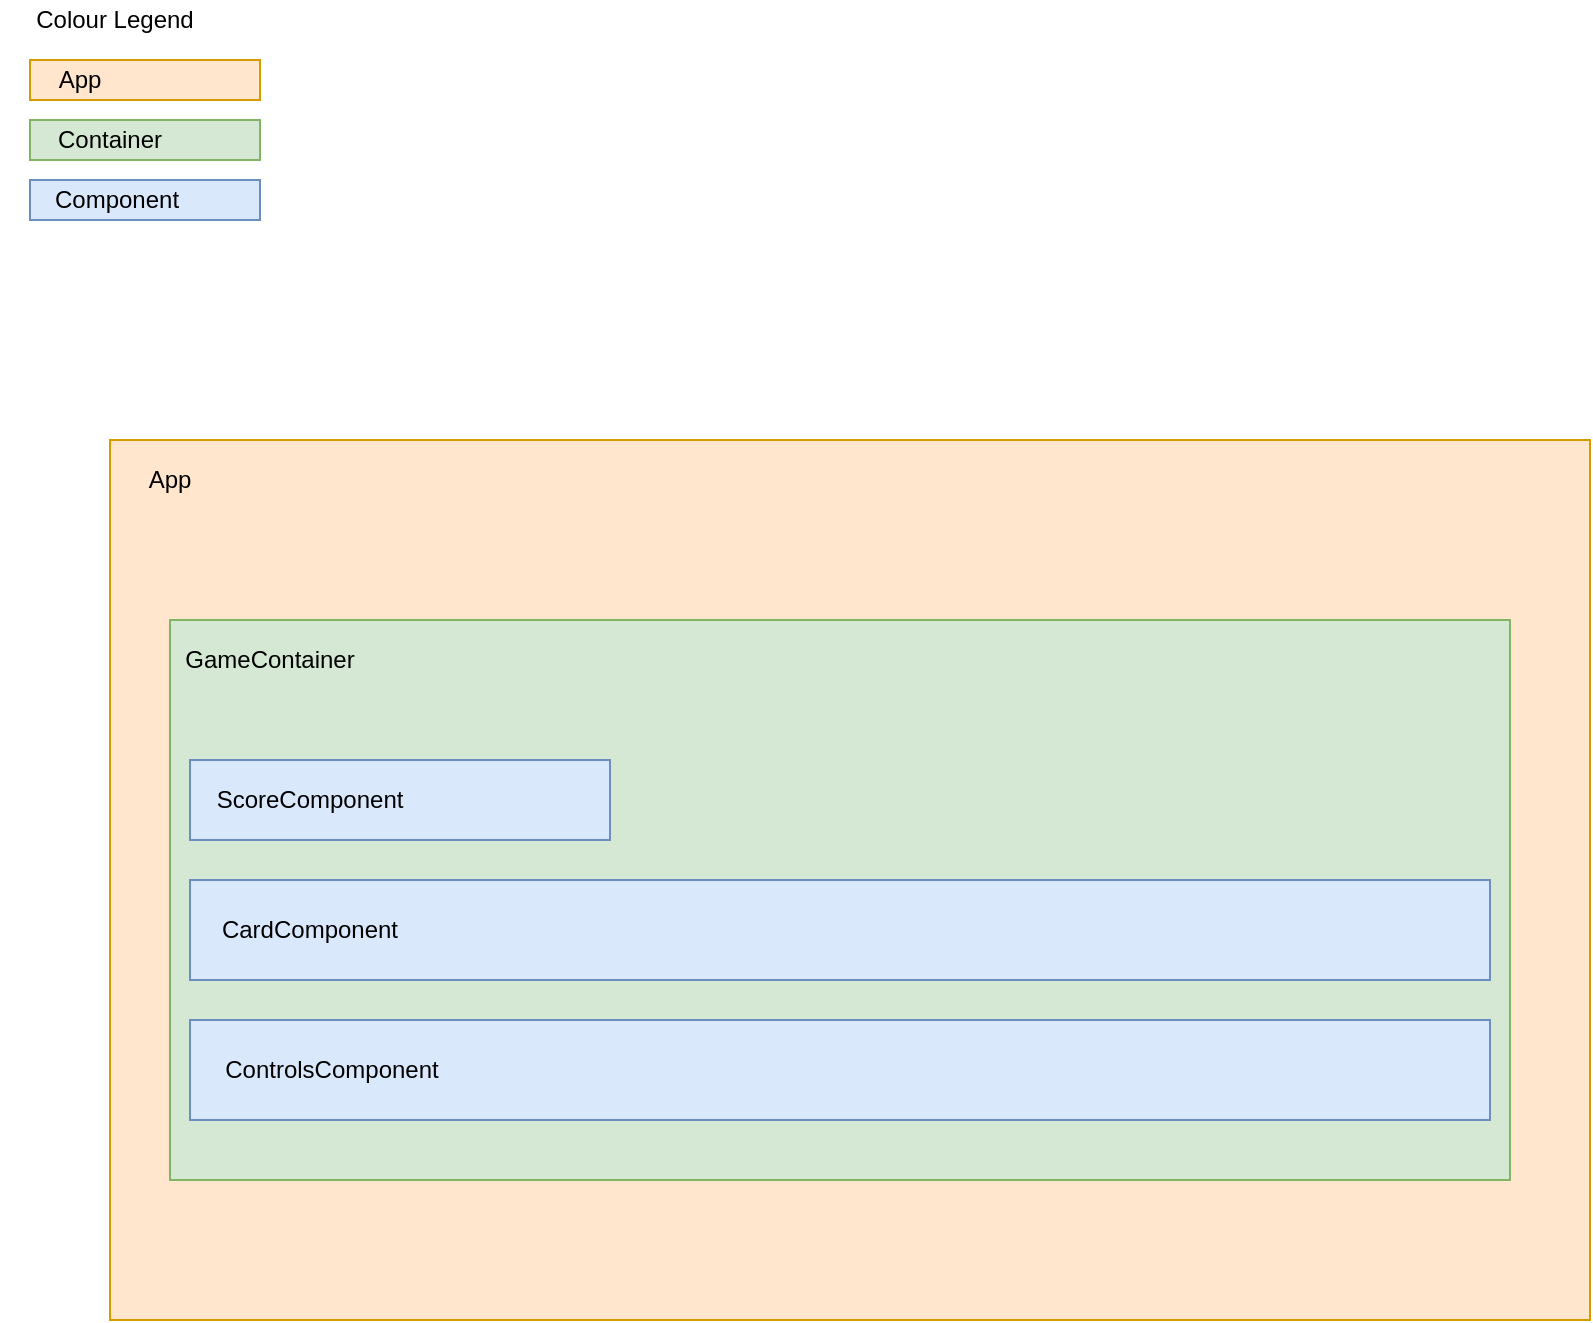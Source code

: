 <mxfile version="13.3.5" type="device"><diagram id="RZGQRNzmUuDuQbDd9vms" name="Page-1"><mxGraphModel dx="1426" dy="754" grid="1" gridSize="10" guides="1" tooltips="1" connect="1" arrows="1" fold="1" page="1" pageScale="1" pageWidth="850" pageHeight="1100" math="0" shadow="0"><root><mxCell id="0"/><mxCell id="1" parent="0"/><mxCell id="cym_z_FvHUAB8klgK3Tq-2" value="" style="rounded=0;whiteSpace=wrap;html=1;fillColor=#ffe6cc;strokeColor=#d79b00;" parent="1" vertex="1"><mxGeometry x="65" y="220" width="740" height="440" as="geometry"/></mxCell><mxCell id="cym_z_FvHUAB8klgK3Tq-3" value="App" style="text;html=1;strokeColor=none;fillColor=none;align=center;verticalAlign=middle;whiteSpace=wrap;rounded=0;" parent="1" vertex="1"><mxGeometry x="45" y="220" width="100" height="40" as="geometry"/></mxCell><mxCell id="cym_z_FvHUAB8klgK3Tq-4" value="" style="rounded=0;whiteSpace=wrap;html=1;fillColor=#d5e8d4;strokeColor=#82b366;" parent="1" vertex="1"><mxGeometry x="95" y="310" width="670" height="280" as="geometry"/></mxCell><mxCell id="cym_z_FvHUAB8klgK3Tq-5" value="GameContainer" style="text;html=1;strokeColor=none;fillColor=none;align=center;verticalAlign=middle;whiteSpace=wrap;rounded=0;" parent="1" vertex="1"><mxGeometry x="105" y="310" width="80" height="40" as="geometry"/></mxCell><mxCell id="cym_z_FvHUAB8klgK3Tq-6" value="" style="rounded=0;whiteSpace=wrap;html=1;fillColor=#dae8fc;strokeColor=#6c8ebf;" parent="1" vertex="1"><mxGeometry x="105" y="380" width="210" height="40" as="geometry"/></mxCell><mxCell id="cym_z_FvHUAB8klgK3Tq-7" value="ScoreComponent" style="text;html=1;strokeColor=none;fillColor=none;align=center;verticalAlign=middle;whiteSpace=wrap;rounded=0;" parent="1" vertex="1"><mxGeometry x="145" y="390" width="40" height="20" as="geometry"/></mxCell><mxCell id="cym_z_FvHUAB8klgK3Tq-8" value="" style="rounded=0;whiteSpace=wrap;html=1;fillColor=#dae8fc;strokeColor=#6c8ebf;" parent="1" vertex="1"><mxGeometry x="105" y="440" width="650" height="50" as="geometry"/></mxCell><mxCell id="cym_z_FvHUAB8klgK3Tq-9" value="CardComponent" style="text;html=1;strokeColor=none;fillColor=none;align=center;verticalAlign=middle;whiteSpace=wrap;rounded=0;" parent="1" vertex="1"><mxGeometry x="80" y="455" width="170" height="20" as="geometry"/></mxCell><mxCell id="cym_z_FvHUAB8klgK3Tq-12" value="Colour Legend" style="text;html=1;strokeColor=none;fillColor=none;align=center;verticalAlign=middle;whiteSpace=wrap;rounded=0;" parent="1" vertex="1"><mxGeometry x="10" width="115" height="20" as="geometry"/></mxCell><mxCell id="cym_z_FvHUAB8klgK3Tq-13" value="" style="rounded=0;whiteSpace=wrap;html=1;fillColor=#ffe6cc;strokeColor=#d79b00;" parent="1" vertex="1"><mxGeometry x="25" y="30" width="115" height="20" as="geometry"/></mxCell><mxCell id="cym_z_FvHUAB8klgK3Tq-14" value="App" style="text;html=1;strokeColor=none;fillColor=none;align=center;verticalAlign=middle;whiteSpace=wrap;rounded=0;" parent="1" vertex="1"><mxGeometry x="30" y="30" width="40" height="20" as="geometry"/></mxCell><mxCell id="cym_z_FvHUAB8klgK3Tq-15" value="" style="rounded=0;whiteSpace=wrap;html=1;fillColor=#d5e8d4;strokeColor=#82b366;" parent="1" vertex="1"><mxGeometry x="25" y="60" width="115" height="20" as="geometry"/></mxCell><mxCell id="cym_z_FvHUAB8klgK3Tq-16" value="Container" style="text;html=1;strokeColor=none;fillColor=none;align=center;verticalAlign=middle;whiteSpace=wrap;rounded=0;" parent="1" vertex="1"><mxGeometry x="45" y="60" width="40" height="20" as="geometry"/></mxCell><mxCell id="cym_z_FvHUAB8klgK3Tq-17" value="" style="rounded=0;whiteSpace=wrap;html=1;fillColor=#dae8fc;strokeColor=#6c8ebf;" parent="1" vertex="1"><mxGeometry x="25" y="90" width="115" height="20" as="geometry"/></mxCell><mxCell id="cym_z_FvHUAB8klgK3Tq-18" value="Component" style="text;html=1;strokeColor=none;fillColor=none;align=center;verticalAlign=middle;whiteSpace=wrap;rounded=0;" parent="1" vertex="1"><mxGeometry x="46" y="90" width="45" height="20" as="geometry"/></mxCell><mxCell id="nZFBu8-QpVcTKFOEV-xs-1" value="" style="rounded=0;whiteSpace=wrap;html=1;fillColor=#dae8fc;strokeColor=#6c8ebf;" vertex="1" parent="1"><mxGeometry x="105" y="510" width="650" height="50" as="geometry"/></mxCell><mxCell id="nZFBu8-QpVcTKFOEV-xs-2" value="ControlsComponent" style="text;html=1;strokeColor=none;fillColor=none;align=center;verticalAlign=middle;whiteSpace=wrap;rounded=0;" vertex="1" parent="1"><mxGeometry x="91" y="525" width="170" height="20" as="geometry"/></mxCell></root></mxGraphModel></diagram></mxfile>